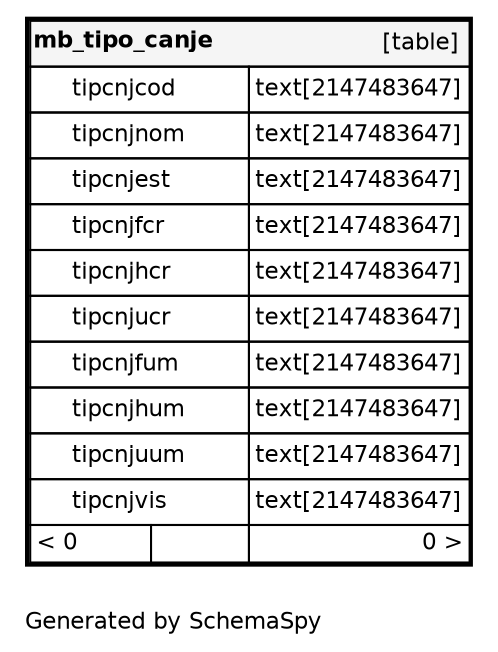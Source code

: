 digraph "oneDegreeRelationshipsDiagram" {
  graph [    rankdir="RL"    bgcolor="#ffffff"    label="\nGenerated by SchemaSpy"    labeljust="l"    nodesep="0.18"    ranksep="0.46"    fontname="Helvetica"    fontsize="11"    ration="compress"  ];  node [    fontname="Helvetica"    fontsize="11"    shape="plaintext"  ];  edge [    arrowsize="0.8"  ];
  "mb_tipo_canje" [
   label=<
    <TABLE BORDER="2" CELLBORDER="1" CELLSPACING="0" BGCOLOR="#ffffff">
      <TR><TD COLSPAN="4"  BGCOLOR="#f5f5f5"><TABLE BORDER="0" CELLSPACING="0"><TR><TD ALIGN="LEFT" FIXEDSIZE="TRUE" WIDTH="84" HEIGHT="16"><B>mb_tipo_canje</B></TD><TD ALIGN="RIGHT">[table]</TD></TR></TABLE></TD></TR>
      <TR><TD PORT="tipcnjcod" COLSPAN="2" ALIGN="LEFT"><TABLE BORDER="0" CELLSPACING="0" ALIGN="LEFT"><TR ALIGN="LEFT"><TD ALIGN="LEFT" FIXEDSIZE="TRUE" WIDTH="15" HEIGHT="16"></TD><TD ALIGN="LEFT" FIXEDSIZE="TRUE" WIDTH="84" HEIGHT="16">tipcnjcod</TD></TR></TABLE></TD><TD PORT="tipcnjcod.type" ALIGN="LEFT">text[2147483647]</TD></TR>
      <TR><TD PORT="tipcnjnom" COLSPAN="2" ALIGN="LEFT"><TABLE BORDER="0" CELLSPACING="0" ALIGN="LEFT"><TR ALIGN="LEFT"><TD ALIGN="LEFT" FIXEDSIZE="TRUE" WIDTH="15" HEIGHT="16"></TD><TD ALIGN="LEFT" FIXEDSIZE="TRUE" WIDTH="84" HEIGHT="16">tipcnjnom</TD></TR></TABLE></TD><TD PORT="tipcnjnom.type" ALIGN="LEFT">text[2147483647]</TD></TR>
      <TR><TD PORT="tipcnjest" COLSPAN="2" ALIGN="LEFT"><TABLE BORDER="0" CELLSPACING="0" ALIGN="LEFT"><TR ALIGN="LEFT"><TD ALIGN="LEFT" FIXEDSIZE="TRUE" WIDTH="15" HEIGHT="16"></TD><TD ALIGN="LEFT" FIXEDSIZE="TRUE" WIDTH="84" HEIGHT="16">tipcnjest</TD></TR></TABLE></TD><TD PORT="tipcnjest.type" ALIGN="LEFT">text[2147483647]</TD></TR>
      <TR><TD PORT="tipcnjfcr" COLSPAN="2" ALIGN="LEFT"><TABLE BORDER="0" CELLSPACING="0" ALIGN="LEFT"><TR ALIGN="LEFT"><TD ALIGN="LEFT" FIXEDSIZE="TRUE" WIDTH="15" HEIGHT="16"></TD><TD ALIGN="LEFT" FIXEDSIZE="TRUE" WIDTH="84" HEIGHT="16">tipcnjfcr</TD></TR></TABLE></TD><TD PORT="tipcnjfcr.type" ALIGN="LEFT">text[2147483647]</TD></TR>
      <TR><TD PORT="tipcnjhcr" COLSPAN="2" ALIGN="LEFT"><TABLE BORDER="0" CELLSPACING="0" ALIGN="LEFT"><TR ALIGN="LEFT"><TD ALIGN="LEFT" FIXEDSIZE="TRUE" WIDTH="15" HEIGHT="16"></TD><TD ALIGN="LEFT" FIXEDSIZE="TRUE" WIDTH="84" HEIGHT="16">tipcnjhcr</TD></TR></TABLE></TD><TD PORT="tipcnjhcr.type" ALIGN="LEFT">text[2147483647]</TD></TR>
      <TR><TD PORT="tipcnjucr" COLSPAN="2" ALIGN="LEFT"><TABLE BORDER="0" CELLSPACING="0" ALIGN="LEFT"><TR ALIGN="LEFT"><TD ALIGN="LEFT" FIXEDSIZE="TRUE" WIDTH="15" HEIGHT="16"></TD><TD ALIGN="LEFT" FIXEDSIZE="TRUE" WIDTH="84" HEIGHT="16">tipcnjucr</TD></TR></TABLE></TD><TD PORT="tipcnjucr.type" ALIGN="LEFT">text[2147483647]</TD></TR>
      <TR><TD PORT="tipcnjfum" COLSPAN="2" ALIGN="LEFT"><TABLE BORDER="0" CELLSPACING="0" ALIGN="LEFT"><TR ALIGN="LEFT"><TD ALIGN="LEFT" FIXEDSIZE="TRUE" WIDTH="15" HEIGHT="16"></TD><TD ALIGN="LEFT" FIXEDSIZE="TRUE" WIDTH="84" HEIGHT="16">tipcnjfum</TD></TR></TABLE></TD><TD PORT="tipcnjfum.type" ALIGN="LEFT">text[2147483647]</TD></TR>
      <TR><TD PORT="tipcnjhum" COLSPAN="2" ALIGN="LEFT"><TABLE BORDER="0" CELLSPACING="0" ALIGN="LEFT"><TR ALIGN="LEFT"><TD ALIGN="LEFT" FIXEDSIZE="TRUE" WIDTH="15" HEIGHT="16"></TD><TD ALIGN="LEFT" FIXEDSIZE="TRUE" WIDTH="84" HEIGHT="16">tipcnjhum</TD></TR></TABLE></TD><TD PORT="tipcnjhum.type" ALIGN="LEFT">text[2147483647]</TD></TR>
      <TR><TD PORT="tipcnjuum" COLSPAN="2" ALIGN="LEFT"><TABLE BORDER="0" CELLSPACING="0" ALIGN="LEFT"><TR ALIGN="LEFT"><TD ALIGN="LEFT" FIXEDSIZE="TRUE" WIDTH="15" HEIGHT="16"></TD><TD ALIGN="LEFT" FIXEDSIZE="TRUE" WIDTH="84" HEIGHT="16">tipcnjuum</TD></TR></TABLE></TD><TD PORT="tipcnjuum.type" ALIGN="LEFT">text[2147483647]</TD></TR>
      <TR><TD PORT="tipcnjvis" COLSPAN="2" ALIGN="LEFT"><TABLE BORDER="0" CELLSPACING="0" ALIGN="LEFT"><TR ALIGN="LEFT"><TD ALIGN="LEFT" FIXEDSIZE="TRUE" WIDTH="15" HEIGHT="16"></TD><TD ALIGN="LEFT" FIXEDSIZE="TRUE" WIDTH="84" HEIGHT="16">tipcnjvis</TD></TR></TABLE></TD><TD PORT="tipcnjvis.type" ALIGN="LEFT">text[2147483647]</TD></TR>
      <TR><TD ALIGN="LEFT" BGCOLOR="#ffffff">&lt; 0</TD><TD ALIGN="RIGHT" BGCOLOR="#ffffff">  </TD><TD ALIGN="RIGHT" BGCOLOR="#ffffff">0 &gt;</TD></TR>
    </TABLE>>
    URL="mb_tipo_canje.html"
    target="_top"
    tooltip="mb_tipo_canje"
  ];
}
